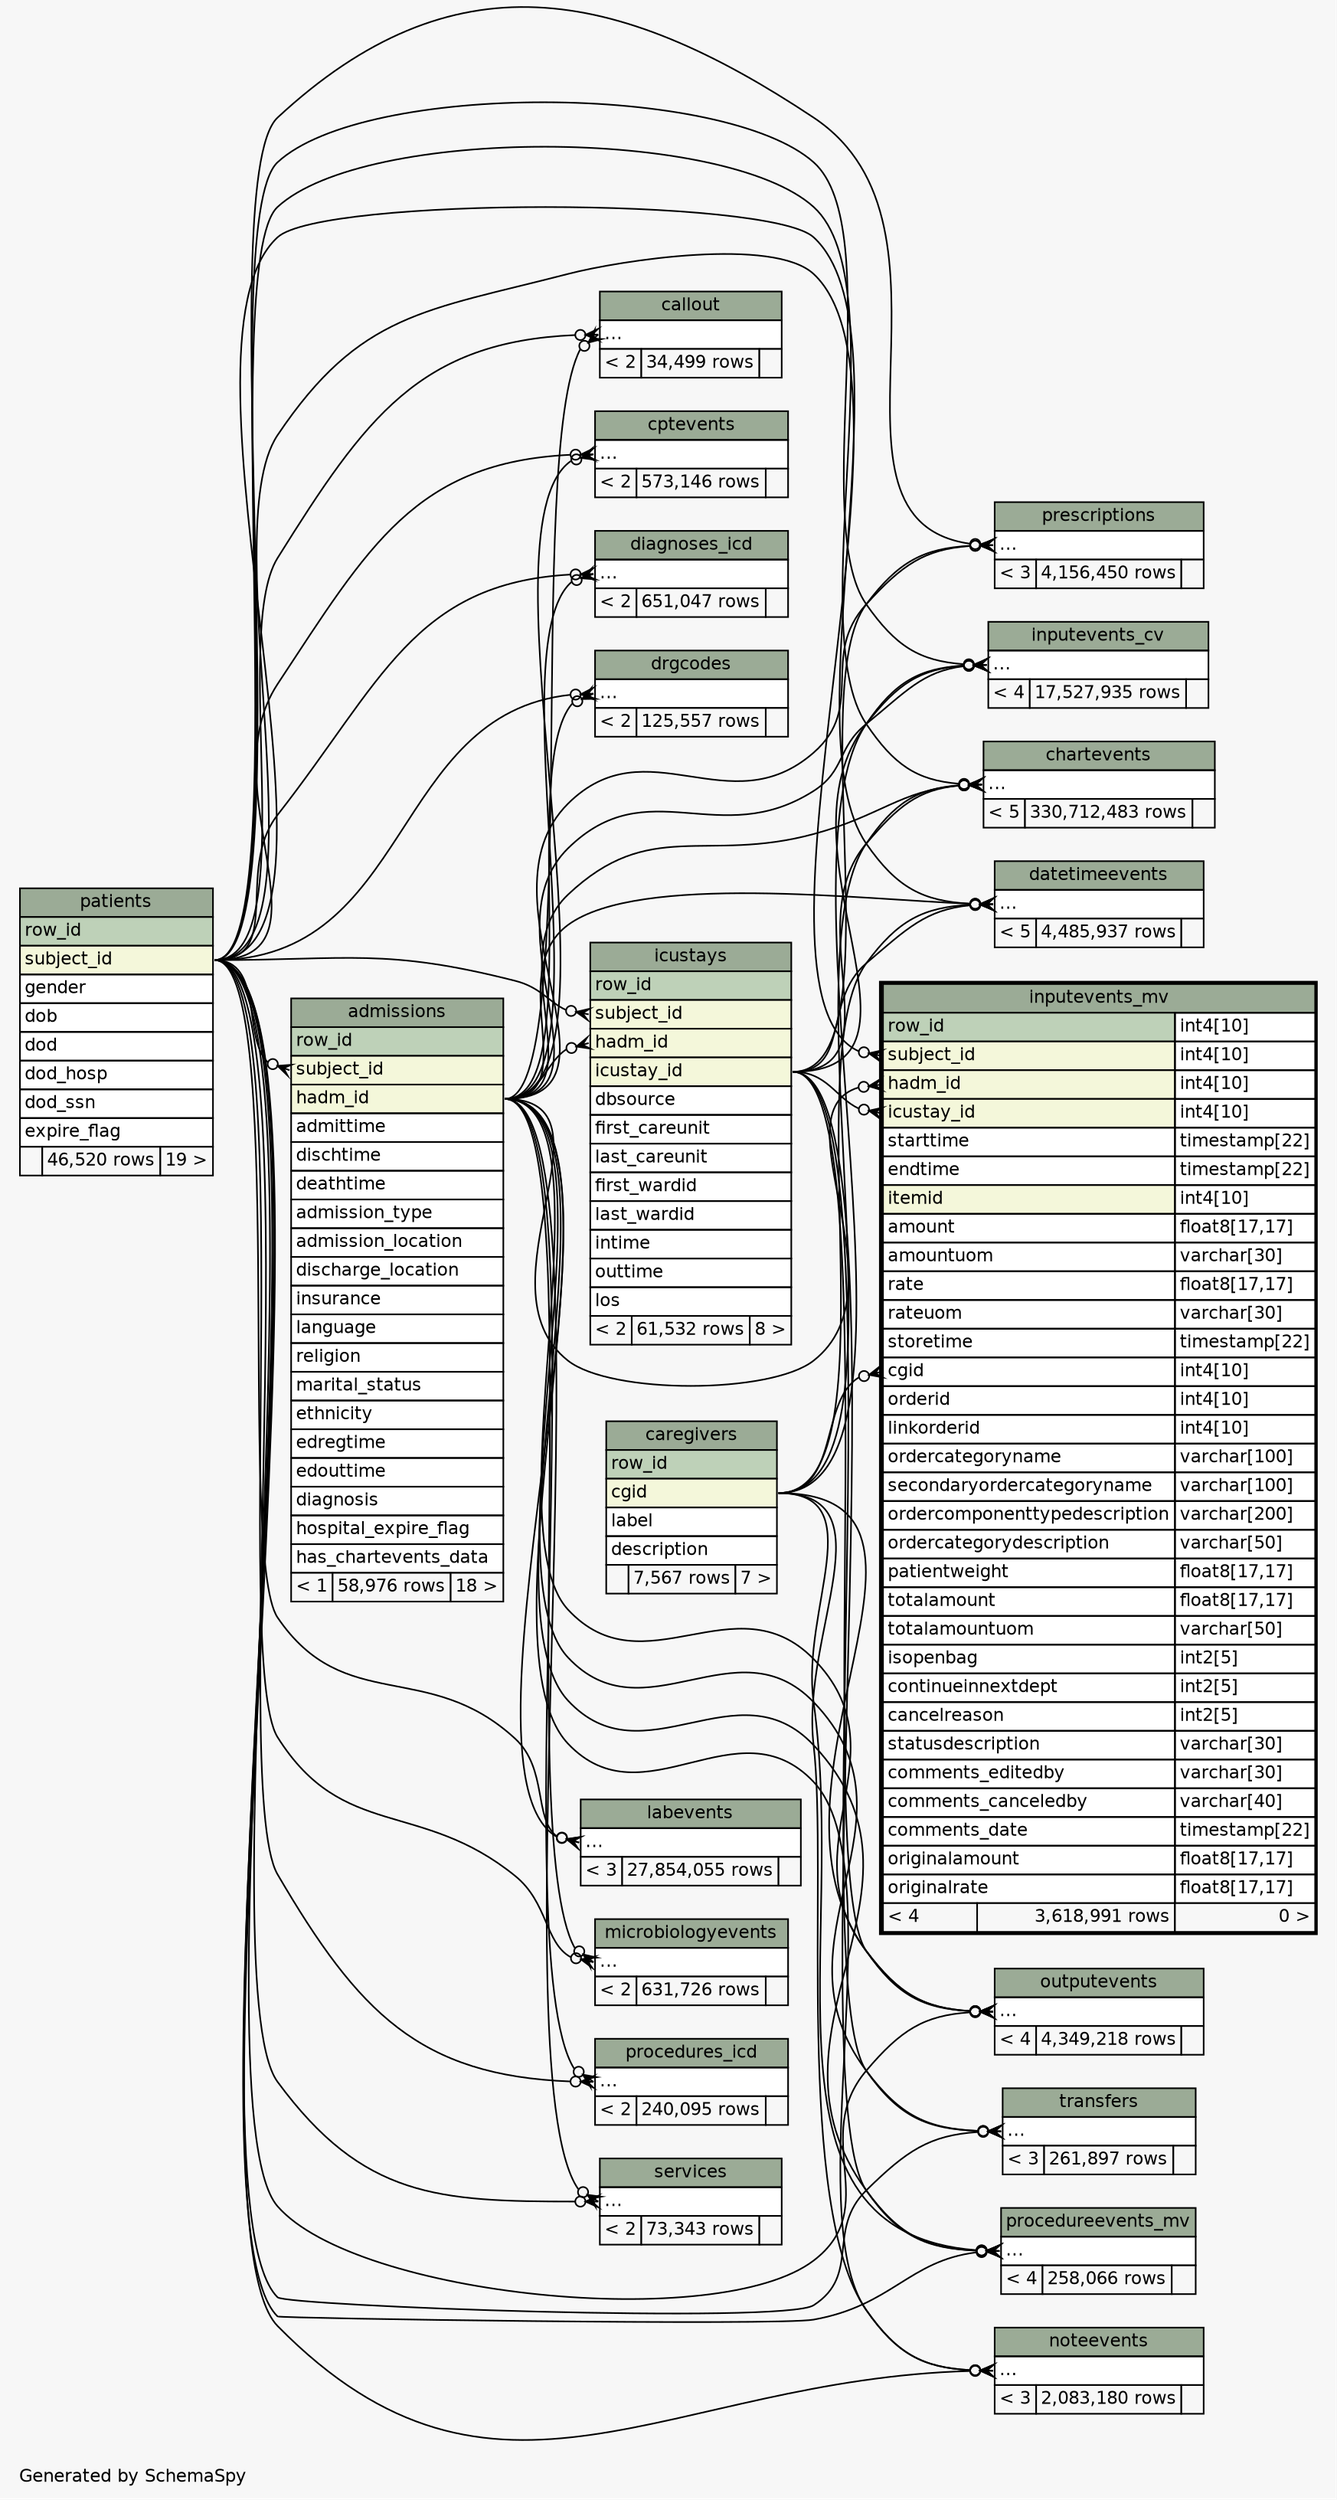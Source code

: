 // dot 2.38.0 on Linux 4.4.0-93-generic
// SchemaSpy rev 590
digraph "twoDegreesRelationshipsDiagram" {
  graph [
    rankdir="RL"
    bgcolor="#f7f7f7"
    label="\nGenerated by SchemaSpy"
    labeljust="l"
    nodesep="0.18"
    ranksep="0.46"
    fontname="Helvetica"
    fontsize="11"
  ];
  node [
    fontname="Helvetica"
    fontsize="11"
    shape="plaintext"
  ];
  edge [
    arrowsize="0.8"
  ];
  "admissions":"subject_id":w -> "patients":"subject_id":e [arrowhead=none dir=back arrowtail=crowodot];
  "callout":"elipses":w -> "admissions":"hadm_id":e [arrowhead=none dir=back arrowtail=crowodot];
  "callout":"elipses":w -> "patients":"subject_id":e [arrowhead=none dir=back arrowtail=crowodot];
  "chartevents":"elipses":w -> "caregivers":"cgid":e [arrowhead=none dir=back arrowtail=crowodot];
  "chartevents":"elipses":w -> "admissions":"hadm_id":e [arrowhead=none dir=back arrowtail=crowodot];
  "chartevents":"elipses":w -> "icustays":"icustay_id":e [arrowhead=none dir=back arrowtail=crowodot];
  "chartevents":"elipses":w -> "patients":"subject_id":e [arrowhead=none dir=back arrowtail=crowodot];
  "cptevents":"elipses":w -> "admissions":"hadm_id":e [arrowhead=none dir=back arrowtail=crowodot];
  "cptevents":"elipses":w -> "patients":"subject_id":e [arrowhead=none dir=back arrowtail=crowodot];
  "datetimeevents":"elipses":w -> "caregivers":"cgid":e [arrowhead=none dir=back arrowtail=crowodot];
  "datetimeevents":"elipses":w -> "admissions":"hadm_id":e [arrowhead=none dir=back arrowtail=crowodot];
  "datetimeevents":"elipses":w -> "icustays":"icustay_id":e [arrowhead=none dir=back arrowtail=crowodot];
  "datetimeevents":"elipses":w -> "patients":"subject_id":e [arrowhead=none dir=back arrowtail=crowodot];
  "diagnoses_icd":"elipses":w -> "admissions":"hadm_id":e [arrowhead=none dir=back arrowtail=crowodot];
  "diagnoses_icd":"elipses":w -> "patients":"subject_id":e [arrowhead=none dir=back arrowtail=crowodot];
  "drgcodes":"elipses":w -> "admissions":"hadm_id":e [arrowhead=none dir=back arrowtail=crowodot];
  "drgcodes":"elipses":w -> "patients":"subject_id":e [arrowhead=none dir=back arrowtail=crowodot];
  "icustays":"hadm_id":w -> "admissions":"hadm_id":e [arrowhead=none dir=back arrowtail=crowodot];
  "icustays":"subject_id":w -> "patients":"subject_id":e [arrowhead=none dir=back arrowtail=crowodot];
  "inputevents_cv":"elipses":w -> "caregivers":"cgid":e [arrowhead=none dir=back arrowtail=crowodot];
  "inputevents_cv":"elipses":w -> "admissions":"hadm_id":e [arrowhead=none dir=back arrowtail=crowodot];
  "inputevents_cv":"elipses":w -> "icustays":"icustay_id":e [arrowhead=none dir=back arrowtail=crowodot];
  "inputevents_cv":"elipses":w -> "patients":"subject_id":e [arrowhead=none dir=back arrowtail=crowodot];
  "inputevents_mv":"cgid":w -> "caregivers":"cgid":e [arrowhead=none dir=back arrowtail=crowodot];
  "inputevents_mv":"hadm_id":w -> "admissions":"hadm_id":e [arrowhead=none dir=back arrowtail=crowodot];
  "inputevents_mv":"icustay_id":w -> "icustays":"icustay_id":e [arrowhead=none dir=back arrowtail=crowodot];
  "inputevents_mv":"subject_id":w -> "patients":"subject_id":e [arrowhead=none dir=back arrowtail=crowodot];
  "labevents":"elipses":w -> "admissions":"hadm_id":e [arrowhead=none dir=back arrowtail=crowodot];
  "labevents":"elipses":w -> "patients":"subject_id":e [arrowhead=none dir=back arrowtail=crowodot];
  "microbiologyevents":"elipses":w -> "admissions":"hadm_id":e [arrowhead=none dir=back arrowtail=crowodot];
  "microbiologyevents":"elipses":w -> "patients":"subject_id":e [arrowhead=none dir=back arrowtail=crowodot];
  "noteevents":"elipses":w -> "caregivers":"cgid":e [arrowhead=none dir=back arrowtail=crowodot];
  "noteevents":"elipses":w -> "admissions":"hadm_id":e [arrowhead=none dir=back arrowtail=crowodot];
  "noteevents":"elipses":w -> "patients":"subject_id":e [arrowhead=none dir=back arrowtail=crowodot];
  "outputevents":"elipses":w -> "caregivers":"cgid":e [arrowhead=none dir=back arrowtail=crowodot];
  "outputevents":"elipses":w -> "admissions":"hadm_id":e [arrowhead=none dir=back arrowtail=crowodot];
  "outputevents":"elipses":w -> "icustays":"icustay_id":e [arrowhead=none dir=back arrowtail=crowodot];
  "outputevents":"elipses":w -> "patients":"subject_id":e [arrowhead=none dir=back arrowtail=crowodot];
  "prescriptions":"elipses":w -> "admissions":"hadm_id":e [arrowhead=none dir=back arrowtail=crowodot];
  "prescriptions":"elipses":w -> "icustays":"icustay_id":e [arrowhead=none dir=back arrowtail=crowodot];
  "prescriptions":"elipses":w -> "patients":"subject_id":e [arrowhead=none dir=back arrowtail=crowodot];
  "procedureevents_mv":"elipses":w -> "caregivers":"cgid":e [arrowhead=none dir=back arrowtail=crowodot];
  "procedureevents_mv":"elipses":w -> "admissions":"hadm_id":e [arrowhead=none dir=back arrowtail=crowodot];
  "procedureevents_mv":"elipses":w -> "icustays":"icustay_id":e [arrowhead=none dir=back arrowtail=crowodot];
  "procedureevents_mv":"elipses":w -> "patients":"subject_id":e [arrowhead=none dir=back arrowtail=crowodot];
  "procedures_icd":"elipses":w -> "admissions":"hadm_id":e [arrowhead=none dir=back arrowtail=crowodot];
  "procedures_icd":"elipses":w -> "patients":"subject_id":e [arrowhead=none dir=back arrowtail=crowodot];
  "services":"elipses":w -> "admissions":"hadm_id":e [arrowhead=none dir=back arrowtail=crowodot];
  "services":"elipses":w -> "patients":"subject_id":e [arrowhead=none dir=back arrowtail=crowodot];
  "transfers":"elipses":w -> "admissions":"hadm_id":e [arrowhead=none dir=back arrowtail=crowodot];
  "transfers":"elipses":w -> "icustays":"icustay_id":e [arrowhead=none dir=back arrowtail=crowodot];
  "transfers":"elipses":w -> "patients":"subject_id":e [arrowhead=none dir=back arrowtail=crowodot];
  "admissions" [
    label=<
    <TABLE BORDER="0" CELLBORDER="1" CELLSPACING="0" BGCOLOR="#ffffff">
      <TR><TD COLSPAN="3" BGCOLOR="#9bab96" ALIGN="CENTER">admissions</TD></TR>
      <TR><TD PORT="row_id" COLSPAN="3" BGCOLOR="#bed1b8" ALIGN="LEFT">row_id</TD></TR>
      <TR><TD PORT="subject_id" COLSPAN="3" BGCOLOR="#f4f7da" ALIGN="LEFT">subject_id</TD></TR>
      <TR><TD PORT="hadm_id" COLSPAN="3" BGCOLOR="#f4f7da" ALIGN="LEFT">hadm_id</TD></TR>
      <TR><TD PORT="admittime" COLSPAN="3" ALIGN="LEFT">admittime</TD></TR>
      <TR><TD PORT="dischtime" COLSPAN="3" ALIGN="LEFT">dischtime</TD></TR>
      <TR><TD PORT="deathtime" COLSPAN="3" ALIGN="LEFT">deathtime</TD></TR>
      <TR><TD PORT="admission_type" COLSPAN="3" ALIGN="LEFT">admission_type</TD></TR>
      <TR><TD PORT="admission_location" COLSPAN="3" ALIGN="LEFT">admission_location</TD></TR>
      <TR><TD PORT="discharge_location" COLSPAN="3" ALIGN="LEFT">discharge_location</TD></TR>
      <TR><TD PORT="insurance" COLSPAN="3" ALIGN="LEFT">insurance</TD></TR>
      <TR><TD PORT="language" COLSPAN="3" ALIGN="LEFT">language</TD></TR>
      <TR><TD PORT="religion" COLSPAN="3" ALIGN="LEFT">religion</TD></TR>
      <TR><TD PORT="marital_status" COLSPAN="3" ALIGN="LEFT">marital_status</TD></TR>
      <TR><TD PORT="ethnicity" COLSPAN="3" ALIGN="LEFT">ethnicity</TD></TR>
      <TR><TD PORT="edregtime" COLSPAN="3" ALIGN="LEFT">edregtime</TD></TR>
      <TR><TD PORT="edouttime" COLSPAN="3" ALIGN="LEFT">edouttime</TD></TR>
      <TR><TD PORT="diagnosis" COLSPAN="3" ALIGN="LEFT">diagnosis</TD></TR>
      <TR><TD PORT="hospital_expire_flag" COLSPAN="3" ALIGN="LEFT">hospital_expire_flag</TD></TR>
      <TR><TD PORT="has_chartevents_data" COLSPAN="3" ALIGN="LEFT">has_chartevents_data</TD></TR>
      <TR><TD ALIGN="LEFT" BGCOLOR="#f7f7f7">&lt; 1</TD><TD ALIGN="RIGHT" BGCOLOR="#f7f7f7">58,976 rows</TD><TD ALIGN="RIGHT" BGCOLOR="#f7f7f7">18 &gt;</TD></TR>
    </TABLE>>
    URL="admissions.html"
    tooltip="admissions"
  ];
  "callout" [
    label=<
    <TABLE BORDER="0" CELLBORDER="1" CELLSPACING="0" BGCOLOR="#ffffff">
      <TR><TD COLSPAN="3" BGCOLOR="#9bab96" ALIGN="CENTER">callout</TD></TR>
      <TR><TD PORT="elipses" COLSPAN="3" ALIGN="LEFT">...</TD></TR>
      <TR><TD ALIGN="LEFT" BGCOLOR="#f7f7f7">&lt; 2</TD><TD ALIGN="RIGHT" BGCOLOR="#f7f7f7">34,499 rows</TD><TD ALIGN="RIGHT" BGCOLOR="#f7f7f7">  </TD></TR>
    </TABLE>>
    URL="callout.html"
    tooltip="callout"
  ];
  "caregivers" [
    label=<
    <TABLE BORDER="0" CELLBORDER="1" CELLSPACING="0" BGCOLOR="#ffffff">
      <TR><TD COLSPAN="3" BGCOLOR="#9bab96" ALIGN="CENTER">caregivers</TD></TR>
      <TR><TD PORT="row_id" COLSPAN="3" BGCOLOR="#bed1b8" ALIGN="LEFT">row_id</TD></TR>
      <TR><TD PORT="cgid" COLSPAN="3" BGCOLOR="#f4f7da" ALIGN="LEFT">cgid</TD></TR>
      <TR><TD PORT="label" COLSPAN="3" ALIGN="LEFT">label</TD></TR>
      <TR><TD PORT="description" COLSPAN="3" ALIGN="LEFT">description</TD></TR>
      <TR><TD ALIGN="LEFT" BGCOLOR="#f7f7f7">  </TD><TD ALIGN="RIGHT" BGCOLOR="#f7f7f7">7,567 rows</TD><TD ALIGN="RIGHT" BGCOLOR="#f7f7f7">7 &gt;</TD></TR>
    </TABLE>>
    URL="caregivers.html"
    tooltip="caregivers"
  ];
  "chartevents" [
    label=<
    <TABLE BORDER="0" CELLBORDER="1" CELLSPACING="0" BGCOLOR="#ffffff">
      <TR><TD COLSPAN="3" BGCOLOR="#9bab96" ALIGN="CENTER">chartevents</TD></TR>
      <TR><TD PORT="elipses" COLSPAN="3" ALIGN="LEFT">...</TD></TR>
      <TR><TD ALIGN="LEFT" BGCOLOR="#f7f7f7">&lt; 5</TD><TD ALIGN="RIGHT" BGCOLOR="#f7f7f7">330,712,483 rows</TD><TD ALIGN="RIGHT" BGCOLOR="#f7f7f7">  </TD></TR>
    </TABLE>>
    URL="chartevents.html"
    tooltip="chartevents"
  ];
  "cptevents" [
    label=<
    <TABLE BORDER="0" CELLBORDER="1" CELLSPACING="0" BGCOLOR="#ffffff">
      <TR><TD COLSPAN="3" BGCOLOR="#9bab96" ALIGN="CENTER">cptevents</TD></TR>
      <TR><TD PORT="elipses" COLSPAN="3" ALIGN="LEFT">...</TD></TR>
      <TR><TD ALIGN="LEFT" BGCOLOR="#f7f7f7">&lt; 2</TD><TD ALIGN="RIGHT" BGCOLOR="#f7f7f7">573,146 rows</TD><TD ALIGN="RIGHT" BGCOLOR="#f7f7f7">  </TD></TR>
    </TABLE>>
    URL="cptevents.html"
    tooltip="cptevents"
  ];
  "datetimeevents" [
    label=<
    <TABLE BORDER="0" CELLBORDER="1" CELLSPACING="0" BGCOLOR="#ffffff">
      <TR><TD COLSPAN="3" BGCOLOR="#9bab96" ALIGN="CENTER">datetimeevents</TD></TR>
      <TR><TD PORT="elipses" COLSPAN="3" ALIGN="LEFT">...</TD></TR>
      <TR><TD ALIGN="LEFT" BGCOLOR="#f7f7f7">&lt; 5</TD><TD ALIGN="RIGHT" BGCOLOR="#f7f7f7">4,485,937 rows</TD><TD ALIGN="RIGHT" BGCOLOR="#f7f7f7">  </TD></TR>
    </TABLE>>
    URL="datetimeevents.html"
    tooltip="datetimeevents"
  ];
  "diagnoses_icd" [
    label=<
    <TABLE BORDER="0" CELLBORDER="1" CELLSPACING="0" BGCOLOR="#ffffff">
      <TR><TD COLSPAN="3" BGCOLOR="#9bab96" ALIGN="CENTER">diagnoses_icd</TD></TR>
      <TR><TD PORT="elipses" COLSPAN="3" ALIGN="LEFT">...</TD></TR>
      <TR><TD ALIGN="LEFT" BGCOLOR="#f7f7f7">&lt; 2</TD><TD ALIGN="RIGHT" BGCOLOR="#f7f7f7">651,047 rows</TD><TD ALIGN="RIGHT" BGCOLOR="#f7f7f7">  </TD></TR>
    </TABLE>>
    URL="diagnoses_icd.html"
    tooltip="diagnoses_icd"
  ];
  "drgcodes" [
    label=<
    <TABLE BORDER="0" CELLBORDER="1" CELLSPACING="0" BGCOLOR="#ffffff">
      <TR><TD COLSPAN="3" BGCOLOR="#9bab96" ALIGN="CENTER">drgcodes</TD></TR>
      <TR><TD PORT="elipses" COLSPAN="3" ALIGN="LEFT">...</TD></TR>
      <TR><TD ALIGN="LEFT" BGCOLOR="#f7f7f7">&lt; 2</TD><TD ALIGN="RIGHT" BGCOLOR="#f7f7f7">125,557 rows</TD><TD ALIGN="RIGHT" BGCOLOR="#f7f7f7">  </TD></TR>
    </TABLE>>
    URL="drgcodes.html"
    tooltip="drgcodes"
  ];
  "icustays" [
    label=<
    <TABLE BORDER="0" CELLBORDER="1" CELLSPACING="0" BGCOLOR="#ffffff">
      <TR><TD COLSPAN="3" BGCOLOR="#9bab96" ALIGN="CENTER">icustays</TD></TR>
      <TR><TD PORT="row_id" COLSPAN="3" BGCOLOR="#bed1b8" ALIGN="LEFT">row_id</TD></TR>
      <TR><TD PORT="subject_id" COLSPAN="3" BGCOLOR="#f4f7da" ALIGN="LEFT">subject_id</TD></TR>
      <TR><TD PORT="hadm_id" COLSPAN="3" BGCOLOR="#f4f7da" ALIGN="LEFT">hadm_id</TD></TR>
      <TR><TD PORT="icustay_id" COLSPAN="3" BGCOLOR="#f4f7da" ALIGN="LEFT">icustay_id</TD></TR>
      <TR><TD PORT="dbsource" COLSPAN="3" ALIGN="LEFT">dbsource</TD></TR>
      <TR><TD PORT="first_careunit" COLSPAN="3" ALIGN="LEFT">first_careunit</TD></TR>
      <TR><TD PORT="last_careunit" COLSPAN="3" ALIGN="LEFT">last_careunit</TD></TR>
      <TR><TD PORT="first_wardid" COLSPAN="3" ALIGN="LEFT">first_wardid</TD></TR>
      <TR><TD PORT="last_wardid" COLSPAN="3" ALIGN="LEFT">last_wardid</TD></TR>
      <TR><TD PORT="intime" COLSPAN="3" ALIGN="LEFT">intime</TD></TR>
      <TR><TD PORT="outtime" COLSPAN="3" ALIGN="LEFT">outtime</TD></TR>
      <TR><TD PORT="los" COLSPAN="3" ALIGN="LEFT">los</TD></TR>
      <TR><TD ALIGN="LEFT" BGCOLOR="#f7f7f7">&lt; 2</TD><TD ALIGN="RIGHT" BGCOLOR="#f7f7f7">61,532 rows</TD><TD ALIGN="RIGHT" BGCOLOR="#f7f7f7">8 &gt;</TD></TR>
    </TABLE>>
    URL="icustays.html"
    tooltip="icustays"
  ];
  "inputevents_cv" [
    label=<
    <TABLE BORDER="0" CELLBORDER="1" CELLSPACING="0" BGCOLOR="#ffffff">
      <TR><TD COLSPAN="3" BGCOLOR="#9bab96" ALIGN="CENTER">inputevents_cv</TD></TR>
      <TR><TD PORT="elipses" COLSPAN="3" ALIGN="LEFT">...</TD></TR>
      <TR><TD ALIGN="LEFT" BGCOLOR="#f7f7f7">&lt; 4</TD><TD ALIGN="RIGHT" BGCOLOR="#f7f7f7">17,527,935 rows</TD><TD ALIGN="RIGHT" BGCOLOR="#f7f7f7">  </TD></TR>
    </TABLE>>
    URL="inputevents_cv.html"
    tooltip="inputevents_cv"
  ];
  "inputevents_mv" [
    label=<
    <TABLE BORDER="2" CELLBORDER="1" CELLSPACING="0" BGCOLOR="#ffffff">
      <TR><TD COLSPAN="3" BGCOLOR="#9bab96" ALIGN="CENTER">inputevents_mv</TD></TR>
      <TR><TD PORT="row_id" COLSPAN="2" BGCOLOR="#bed1b8" ALIGN="LEFT">row_id</TD><TD PORT="row_id.type" ALIGN="LEFT">int4[10]</TD></TR>
      <TR><TD PORT="subject_id" COLSPAN="2" BGCOLOR="#f4f7da" ALIGN="LEFT">subject_id</TD><TD PORT="subject_id.type" ALIGN="LEFT">int4[10]</TD></TR>
      <TR><TD PORT="hadm_id" COLSPAN="2" BGCOLOR="#f4f7da" ALIGN="LEFT">hadm_id</TD><TD PORT="hadm_id.type" ALIGN="LEFT">int4[10]</TD></TR>
      <TR><TD PORT="icustay_id" COLSPAN="2" BGCOLOR="#f4f7da" ALIGN="LEFT">icustay_id</TD><TD PORT="icustay_id.type" ALIGN="LEFT">int4[10]</TD></TR>
      <TR><TD PORT="starttime" COLSPAN="2" ALIGN="LEFT">starttime</TD><TD PORT="starttime.type" ALIGN="LEFT">timestamp[22]</TD></TR>
      <TR><TD PORT="endtime" COLSPAN="2" ALIGN="LEFT">endtime</TD><TD PORT="endtime.type" ALIGN="LEFT">timestamp[22]</TD></TR>
      <TR><TD PORT="itemid" COLSPAN="2" BGCOLOR="#f4f7da" ALIGN="LEFT">itemid</TD><TD PORT="itemid.type" ALIGN="LEFT">int4[10]</TD></TR>
      <TR><TD PORT="amount" COLSPAN="2" ALIGN="LEFT">amount</TD><TD PORT="amount.type" ALIGN="LEFT">float8[17,17]</TD></TR>
      <TR><TD PORT="amountuom" COLSPAN="2" ALIGN="LEFT">amountuom</TD><TD PORT="amountuom.type" ALIGN="LEFT">varchar[30]</TD></TR>
      <TR><TD PORT="rate" COLSPAN="2" ALIGN="LEFT">rate</TD><TD PORT="rate.type" ALIGN="LEFT">float8[17,17]</TD></TR>
      <TR><TD PORT="rateuom" COLSPAN="2" ALIGN="LEFT">rateuom</TD><TD PORT="rateuom.type" ALIGN="LEFT">varchar[30]</TD></TR>
      <TR><TD PORT="storetime" COLSPAN="2" ALIGN="LEFT">storetime</TD><TD PORT="storetime.type" ALIGN="LEFT">timestamp[22]</TD></TR>
      <TR><TD PORT="cgid" COLSPAN="2" ALIGN="LEFT">cgid</TD><TD PORT="cgid.type" ALIGN="LEFT">int4[10]</TD></TR>
      <TR><TD PORT="orderid" COLSPAN="2" ALIGN="LEFT">orderid</TD><TD PORT="orderid.type" ALIGN="LEFT">int4[10]</TD></TR>
      <TR><TD PORT="linkorderid" COLSPAN="2" ALIGN="LEFT">linkorderid</TD><TD PORT="linkorderid.type" ALIGN="LEFT">int4[10]</TD></TR>
      <TR><TD PORT="ordercategoryname" COLSPAN="2" ALIGN="LEFT">ordercategoryname</TD><TD PORT="ordercategoryname.type" ALIGN="LEFT">varchar[100]</TD></TR>
      <TR><TD PORT="secondaryordercategoryname" COLSPAN="2" ALIGN="LEFT">secondaryordercategoryname</TD><TD PORT="secondaryordercategoryname.type" ALIGN="LEFT">varchar[100]</TD></TR>
      <TR><TD PORT="ordercomponenttypedescription" COLSPAN="2" ALIGN="LEFT">ordercomponenttypedescription</TD><TD PORT="ordercomponenttypedescription.type" ALIGN="LEFT">varchar[200]</TD></TR>
      <TR><TD PORT="ordercategorydescription" COLSPAN="2" ALIGN="LEFT">ordercategorydescription</TD><TD PORT="ordercategorydescription.type" ALIGN="LEFT">varchar[50]</TD></TR>
      <TR><TD PORT="patientweight" COLSPAN="2" ALIGN="LEFT">patientweight</TD><TD PORT="patientweight.type" ALIGN="LEFT">float8[17,17]</TD></TR>
      <TR><TD PORT="totalamount" COLSPAN="2" ALIGN="LEFT">totalamount</TD><TD PORT="totalamount.type" ALIGN="LEFT">float8[17,17]</TD></TR>
      <TR><TD PORT="totalamountuom" COLSPAN="2" ALIGN="LEFT">totalamountuom</TD><TD PORT="totalamountuom.type" ALIGN="LEFT">varchar[50]</TD></TR>
      <TR><TD PORT="isopenbag" COLSPAN="2" ALIGN="LEFT">isopenbag</TD><TD PORT="isopenbag.type" ALIGN="LEFT">int2[5]</TD></TR>
      <TR><TD PORT="continueinnextdept" COLSPAN="2" ALIGN="LEFT">continueinnextdept</TD><TD PORT="continueinnextdept.type" ALIGN="LEFT">int2[5]</TD></TR>
      <TR><TD PORT="cancelreason" COLSPAN="2" ALIGN="LEFT">cancelreason</TD><TD PORT="cancelreason.type" ALIGN="LEFT">int2[5]</TD></TR>
      <TR><TD PORT="statusdescription" COLSPAN="2" ALIGN="LEFT">statusdescription</TD><TD PORT="statusdescription.type" ALIGN="LEFT">varchar[30]</TD></TR>
      <TR><TD PORT="comments_editedby" COLSPAN="2" ALIGN="LEFT">comments_editedby</TD><TD PORT="comments_editedby.type" ALIGN="LEFT">varchar[30]</TD></TR>
      <TR><TD PORT="comments_canceledby" COLSPAN="2" ALIGN="LEFT">comments_canceledby</TD><TD PORT="comments_canceledby.type" ALIGN="LEFT">varchar[40]</TD></TR>
      <TR><TD PORT="comments_date" COLSPAN="2" ALIGN="LEFT">comments_date</TD><TD PORT="comments_date.type" ALIGN="LEFT">timestamp[22]</TD></TR>
      <TR><TD PORT="originalamount" COLSPAN="2" ALIGN="LEFT">originalamount</TD><TD PORT="originalamount.type" ALIGN="LEFT">float8[17,17]</TD></TR>
      <TR><TD PORT="originalrate" COLSPAN="2" ALIGN="LEFT">originalrate</TD><TD PORT="originalrate.type" ALIGN="LEFT">float8[17,17]</TD></TR>
      <TR><TD ALIGN="LEFT" BGCOLOR="#f7f7f7">&lt; 4</TD><TD ALIGN="RIGHT" BGCOLOR="#f7f7f7">3,618,991 rows</TD><TD ALIGN="RIGHT" BGCOLOR="#f7f7f7">0 &gt;</TD></TR>
    </TABLE>>
    URL="inputevents_mv.html"
    tooltip="inputevents_mv"
  ];
  "labevents" [
    label=<
    <TABLE BORDER="0" CELLBORDER="1" CELLSPACING="0" BGCOLOR="#ffffff">
      <TR><TD COLSPAN="3" BGCOLOR="#9bab96" ALIGN="CENTER">labevents</TD></TR>
      <TR><TD PORT="elipses" COLSPAN="3" ALIGN="LEFT">...</TD></TR>
      <TR><TD ALIGN="LEFT" BGCOLOR="#f7f7f7">&lt; 3</TD><TD ALIGN="RIGHT" BGCOLOR="#f7f7f7">27,854,055 rows</TD><TD ALIGN="RIGHT" BGCOLOR="#f7f7f7">  </TD></TR>
    </TABLE>>
    URL="labevents.html"
    tooltip="labevents"
  ];
  "microbiologyevents" [
    label=<
    <TABLE BORDER="0" CELLBORDER="1" CELLSPACING="0" BGCOLOR="#ffffff">
      <TR><TD COLSPAN="3" BGCOLOR="#9bab96" ALIGN="CENTER">microbiologyevents</TD></TR>
      <TR><TD PORT="elipses" COLSPAN="3" ALIGN="LEFT">...</TD></TR>
      <TR><TD ALIGN="LEFT" BGCOLOR="#f7f7f7">&lt; 2</TD><TD ALIGN="RIGHT" BGCOLOR="#f7f7f7">631,726 rows</TD><TD ALIGN="RIGHT" BGCOLOR="#f7f7f7">  </TD></TR>
    </TABLE>>
    URL="microbiologyevents.html"
    tooltip="microbiologyevents"
  ];
  "noteevents" [
    label=<
    <TABLE BORDER="0" CELLBORDER="1" CELLSPACING="0" BGCOLOR="#ffffff">
      <TR><TD COLSPAN="3" BGCOLOR="#9bab96" ALIGN="CENTER">noteevents</TD></TR>
      <TR><TD PORT="elipses" COLSPAN="3" ALIGN="LEFT">...</TD></TR>
      <TR><TD ALIGN="LEFT" BGCOLOR="#f7f7f7">&lt; 3</TD><TD ALIGN="RIGHT" BGCOLOR="#f7f7f7">2,083,180 rows</TD><TD ALIGN="RIGHT" BGCOLOR="#f7f7f7">  </TD></TR>
    </TABLE>>
    URL="noteevents.html"
    tooltip="noteevents"
  ];
  "outputevents" [
    label=<
    <TABLE BORDER="0" CELLBORDER="1" CELLSPACING="0" BGCOLOR="#ffffff">
      <TR><TD COLSPAN="3" BGCOLOR="#9bab96" ALIGN="CENTER">outputevents</TD></TR>
      <TR><TD PORT="elipses" COLSPAN="3" ALIGN="LEFT">...</TD></TR>
      <TR><TD ALIGN="LEFT" BGCOLOR="#f7f7f7">&lt; 4</TD><TD ALIGN="RIGHT" BGCOLOR="#f7f7f7">4,349,218 rows</TD><TD ALIGN="RIGHT" BGCOLOR="#f7f7f7">  </TD></TR>
    </TABLE>>
    URL="outputevents.html"
    tooltip="outputevents"
  ];
  "patients" [
    label=<
    <TABLE BORDER="0" CELLBORDER="1" CELLSPACING="0" BGCOLOR="#ffffff">
      <TR><TD COLSPAN="3" BGCOLOR="#9bab96" ALIGN="CENTER">patients</TD></TR>
      <TR><TD PORT="row_id" COLSPAN="3" BGCOLOR="#bed1b8" ALIGN="LEFT">row_id</TD></TR>
      <TR><TD PORT="subject_id" COLSPAN="3" BGCOLOR="#f4f7da" ALIGN="LEFT">subject_id</TD></TR>
      <TR><TD PORT="gender" COLSPAN="3" ALIGN="LEFT">gender</TD></TR>
      <TR><TD PORT="dob" COLSPAN="3" ALIGN="LEFT">dob</TD></TR>
      <TR><TD PORT="dod" COLSPAN="3" ALIGN="LEFT">dod</TD></TR>
      <TR><TD PORT="dod_hosp" COLSPAN="3" ALIGN="LEFT">dod_hosp</TD></TR>
      <TR><TD PORT="dod_ssn" COLSPAN="3" ALIGN="LEFT">dod_ssn</TD></TR>
      <TR><TD PORT="expire_flag" COLSPAN="3" ALIGN="LEFT">expire_flag</TD></TR>
      <TR><TD ALIGN="LEFT" BGCOLOR="#f7f7f7">  </TD><TD ALIGN="RIGHT" BGCOLOR="#f7f7f7">46,520 rows</TD><TD ALIGN="RIGHT" BGCOLOR="#f7f7f7">19 &gt;</TD></TR>
    </TABLE>>
    URL="patients.html"
    tooltip="patients"
  ];
  "prescriptions" [
    label=<
    <TABLE BORDER="0" CELLBORDER="1" CELLSPACING="0" BGCOLOR="#ffffff">
      <TR><TD COLSPAN="3" BGCOLOR="#9bab96" ALIGN="CENTER">prescriptions</TD></TR>
      <TR><TD PORT="elipses" COLSPAN="3" ALIGN="LEFT">...</TD></TR>
      <TR><TD ALIGN="LEFT" BGCOLOR="#f7f7f7">&lt; 3</TD><TD ALIGN="RIGHT" BGCOLOR="#f7f7f7">4,156,450 rows</TD><TD ALIGN="RIGHT" BGCOLOR="#f7f7f7">  </TD></TR>
    </TABLE>>
    URL="prescriptions.html"
    tooltip="prescriptions"
  ];
  "procedureevents_mv" [
    label=<
    <TABLE BORDER="0" CELLBORDER="1" CELLSPACING="0" BGCOLOR="#ffffff">
      <TR><TD COLSPAN="3" BGCOLOR="#9bab96" ALIGN="CENTER">procedureevents_mv</TD></TR>
      <TR><TD PORT="elipses" COLSPAN="3" ALIGN="LEFT">...</TD></TR>
      <TR><TD ALIGN="LEFT" BGCOLOR="#f7f7f7">&lt; 4</TD><TD ALIGN="RIGHT" BGCOLOR="#f7f7f7">258,066 rows</TD><TD ALIGN="RIGHT" BGCOLOR="#f7f7f7">  </TD></TR>
    </TABLE>>
    URL="procedureevents_mv.html"
    tooltip="procedureevents_mv"
  ];
  "procedures_icd" [
    label=<
    <TABLE BORDER="0" CELLBORDER="1" CELLSPACING="0" BGCOLOR="#ffffff">
      <TR><TD COLSPAN="3" BGCOLOR="#9bab96" ALIGN="CENTER">procedures_icd</TD></TR>
      <TR><TD PORT="elipses" COLSPAN="3" ALIGN="LEFT">...</TD></TR>
      <TR><TD ALIGN="LEFT" BGCOLOR="#f7f7f7">&lt; 2</TD><TD ALIGN="RIGHT" BGCOLOR="#f7f7f7">240,095 rows</TD><TD ALIGN="RIGHT" BGCOLOR="#f7f7f7">  </TD></TR>
    </TABLE>>
    URL="procedures_icd.html"
    tooltip="procedures_icd"
  ];
  "services" [
    label=<
    <TABLE BORDER="0" CELLBORDER="1" CELLSPACING="0" BGCOLOR="#ffffff">
      <TR><TD COLSPAN="3" BGCOLOR="#9bab96" ALIGN="CENTER">services</TD></TR>
      <TR><TD PORT="elipses" COLSPAN="3" ALIGN="LEFT">...</TD></TR>
      <TR><TD ALIGN="LEFT" BGCOLOR="#f7f7f7">&lt; 2</TD><TD ALIGN="RIGHT" BGCOLOR="#f7f7f7">73,343 rows</TD><TD ALIGN="RIGHT" BGCOLOR="#f7f7f7">  </TD></TR>
    </TABLE>>
    URL="services.html"
    tooltip="services"
  ];
  "transfers" [
    label=<
    <TABLE BORDER="0" CELLBORDER="1" CELLSPACING="0" BGCOLOR="#ffffff">
      <TR><TD COLSPAN="3" BGCOLOR="#9bab96" ALIGN="CENTER">transfers</TD></TR>
      <TR><TD PORT="elipses" COLSPAN="3" ALIGN="LEFT">...</TD></TR>
      <TR><TD ALIGN="LEFT" BGCOLOR="#f7f7f7">&lt; 3</TD><TD ALIGN="RIGHT" BGCOLOR="#f7f7f7">261,897 rows</TD><TD ALIGN="RIGHT" BGCOLOR="#f7f7f7">  </TD></TR>
    </TABLE>>
    URL="transfers.html"
    tooltip="transfers"
  ];
}

